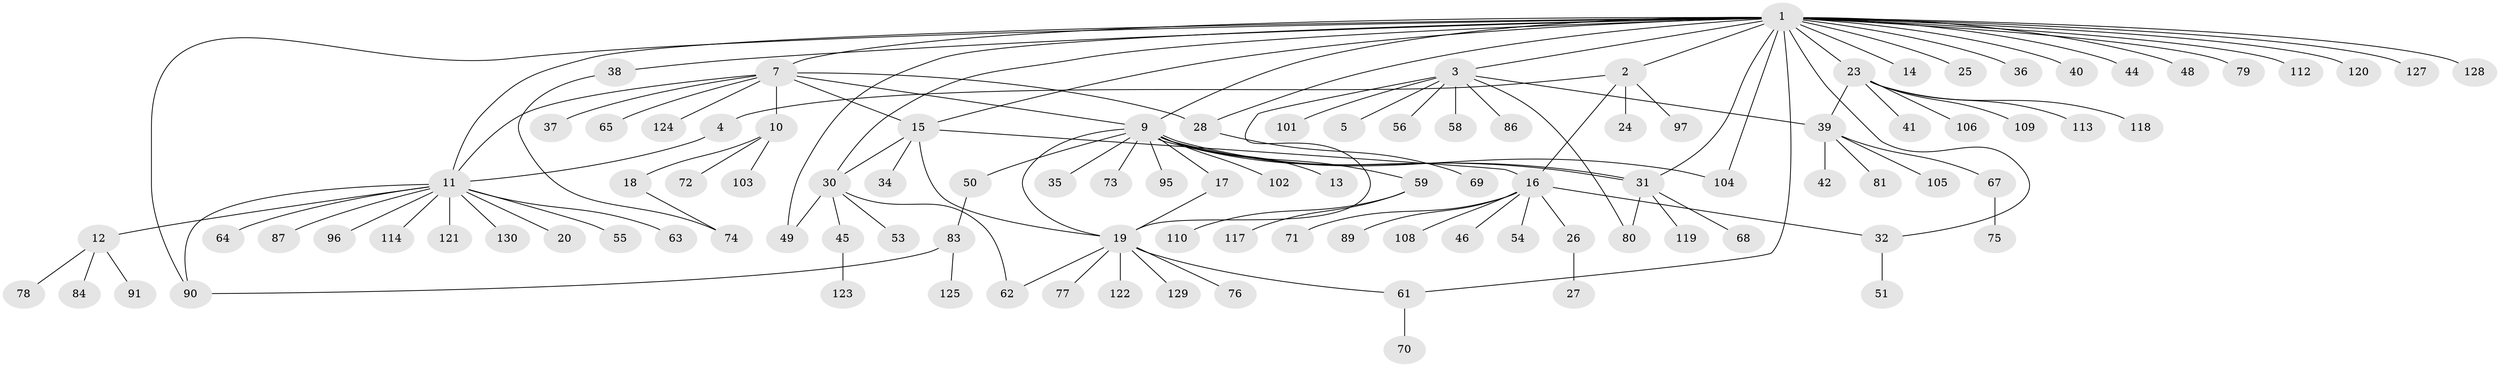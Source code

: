 // Generated by graph-tools (version 1.1) at 2025/51/02/27/25 19:51:54]
// undirected, 104 vertices, 125 edges
graph export_dot {
graph [start="1"]
  node [color=gray90,style=filled];
  1 [super="+21"];
  2 [super="+6"];
  3 [super="+33"];
  4 [super="+92"];
  5;
  7 [super="+8"];
  9 [super="+107"];
  10 [super="+100"];
  11 [super="+22"];
  12 [super="+126"];
  13;
  14;
  15;
  16 [super="+29"];
  17 [super="+98"];
  18;
  19 [super="+47"];
  20;
  23 [super="+57"];
  24;
  25;
  26 [super="+52"];
  27;
  28 [super="+60"];
  30 [super="+43"];
  31 [super="+66"];
  32;
  34 [super="+99"];
  35;
  36;
  37;
  38 [super="+93"];
  39 [super="+115"];
  40;
  41;
  42;
  44;
  45;
  46;
  48;
  49;
  50 [super="+116"];
  51;
  53 [super="+82"];
  54;
  55;
  56;
  58;
  59 [super="+94"];
  61;
  62;
  63;
  64;
  65;
  67;
  68;
  69 [super="+88"];
  70;
  71;
  72;
  73;
  74;
  75;
  76;
  77;
  78;
  79;
  80;
  81;
  83 [super="+85"];
  84;
  86;
  87;
  89;
  90 [super="+111"];
  91;
  95;
  96;
  97;
  101;
  102;
  103;
  104;
  105;
  106;
  108;
  109;
  110;
  112;
  113;
  114;
  117;
  118;
  119;
  120;
  121;
  122;
  123;
  124;
  125;
  127;
  128;
  129;
  130;
  1 -- 2;
  1 -- 3;
  1 -- 7;
  1 -- 9;
  1 -- 11;
  1 -- 14;
  1 -- 15;
  1 -- 23;
  1 -- 25;
  1 -- 28;
  1 -- 30;
  1 -- 31;
  1 -- 32;
  1 -- 36;
  1 -- 38;
  1 -- 40;
  1 -- 44;
  1 -- 48;
  1 -- 49;
  1 -- 61;
  1 -- 90;
  1 -- 104;
  1 -- 112;
  1 -- 120;
  1 -- 127;
  1 -- 128;
  1 -- 79;
  2 -- 4;
  2 -- 16;
  2 -- 24;
  2 -- 97;
  3 -- 5;
  3 -- 39;
  3 -- 56;
  3 -- 58;
  3 -- 80;
  3 -- 86;
  3 -- 101;
  3 -- 19;
  4 -- 11;
  7 -- 9;
  7 -- 11;
  7 -- 15;
  7 -- 37;
  7 -- 65;
  7 -- 124;
  7 -- 10;
  7 -- 28;
  9 -- 13;
  9 -- 17;
  9 -- 31;
  9 -- 31;
  9 -- 35;
  9 -- 50;
  9 -- 59;
  9 -- 73;
  9 -- 95;
  9 -- 102;
  9 -- 104;
  9 -- 19;
  10 -- 18;
  10 -- 72;
  10 -- 103;
  11 -- 12;
  11 -- 20;
  11 -- 55;
  11 -- 64;
  11 -- 87;
  11 -- 90;
  11 -- 96;
  11 -- 114;
  11 -- 121;
  11 -- 130;
  11 -- 63;
  12 -- 78;
  12 -- 84;
  12 -- 91;
  15 -- 16;
  15 -- 34;
  15 -- 19;
  15 -- 30;
  16 -- 26;
  16 -- 32;
  16 -- 89;
  16 -- 108;
  16 -- 46;
  16 -- 54;
  16 -- 71;
  17 -- 19;
  18 -- 74;
  19 -- 129;
  19 -- 76;
  19 -- 77;
  19 -- 122;
  19 -- 61;
  19 -- 62;
  23 -- 39;
  23 -- 41;
  23 -- 106;
  23 -- 109;
  23 -- 113;
  23 -- 118;
  26 -- 27;
  28 -- 69;
  30 -- 49;
  30 -- 53;
  30 -- 62;
  30 -- 45;
  31 -- 68;
  31 -- 80;
  31 -- 119;
  32 -- 51;
  38 -- 74;
  39 -- 42;
  39 -- 67;
  39 -- 81;
  39 -- 105;
  45 -- 123;
  50 -- 83;
  59 -- 110;
  59 -- 117;
  61 -- 70;
  67 -- 75;
  83 -- 90;
  83 -- 125;
}
